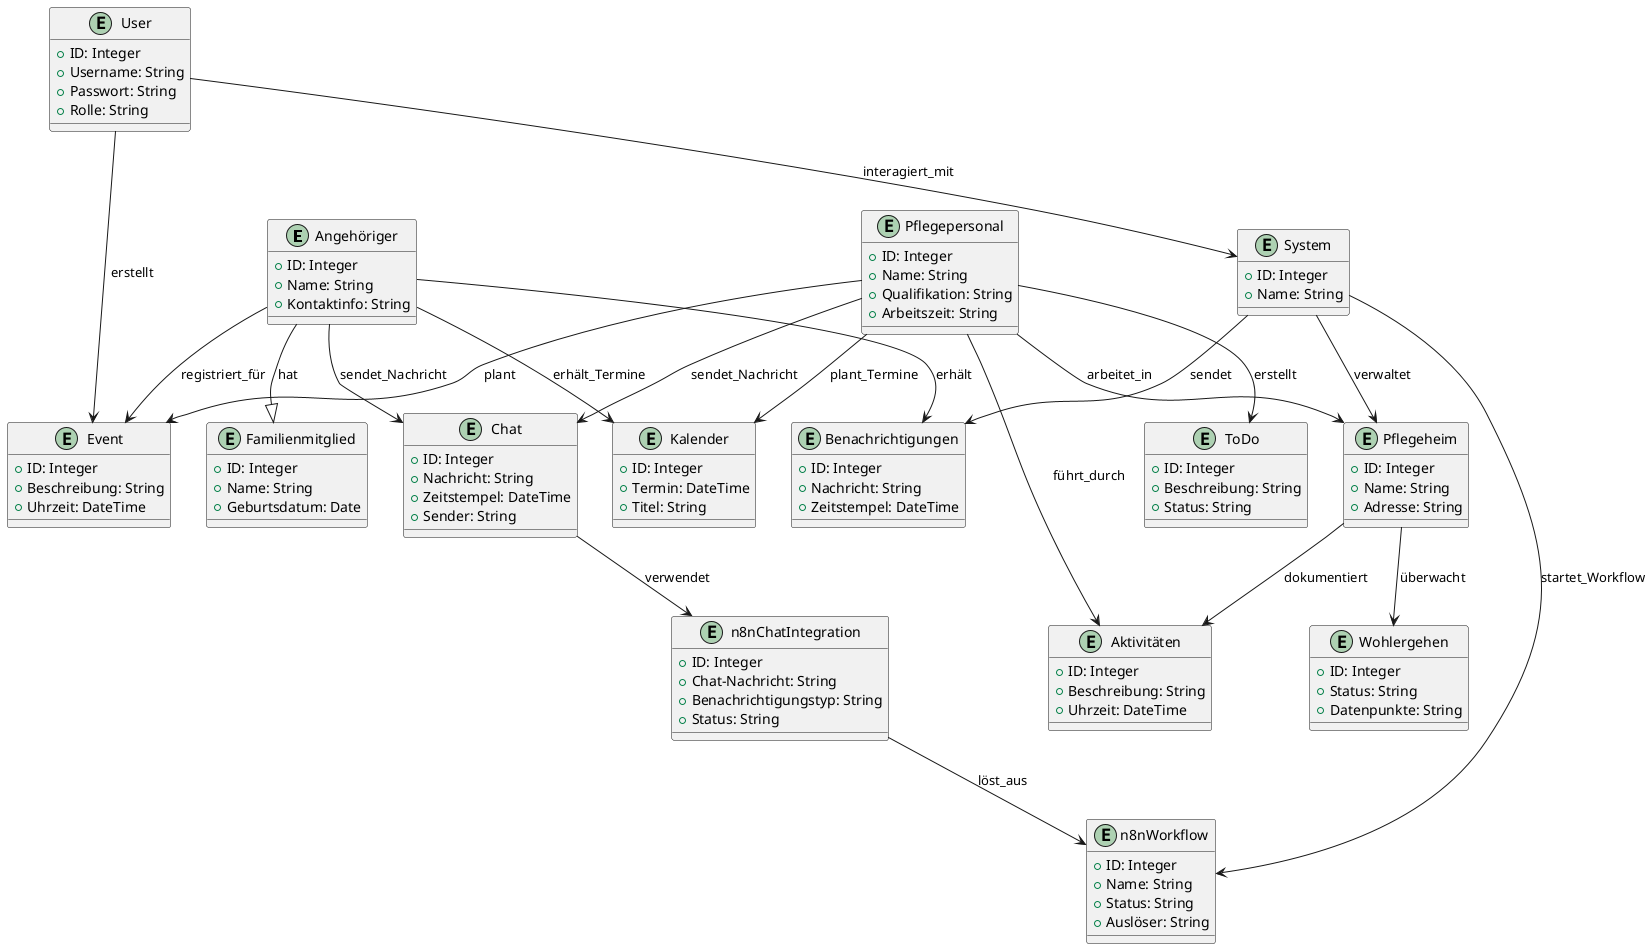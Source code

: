 @startuml

entity "Angehöriger" {
  +ID: Integer
  +Name: String
  +Kontaktinfo: String
}

entity "Pflegepersonal" {
  +ID: Integer
  +Name: String
  +Qualifikation: String
  +Arbeitszeit: String
}

entity "Pflegeheim" {
  +ID: Integer
  +Name: String
  +Adresse: String
}

entity "Familienmitglied" {
  +ID: Integer
  +Name: String
  +Geburtsdatum: Date
}

entity "Wohlergehen" {
  +ID: Integer
  +Status: String
  +Datenpunkte: String
}

entity "Aktivitäten" {
  +ID: Integer
  +Beschreibung: String
  +Uhrzeit: DateTime
}

entity "Benachrichtigungen" {
  +ID: Integer
  +Nachricht: String
  +Zeitstempel: DateTime
}

entity "System" {
  +ID: Integer
  +Name: String
}

entity "Event" {
  +ID: Integer
  +Beschreibung: String
  +Uhrzeit: DateTime
}

entity "ToDo" {
  +ID: Integer
  +Beschreibung: String
  +Status: String
}

entity "Kalender" {
  +ID: Integer
  +Termin: DateTime
  +Titel: String
}

entity "User" {
  +ID: Integer
  +Username: String
  +Passwort: String
  +Rolle: String
}

entity "Chat" {
  +ID: Integer
  +Nachricht: String
  +Zeitstempel: DateTime
  +Sender: String
}

entity "n8nWorkflow" {
  +ID: Integer
  +Name: String
  +Status: String
  +Auslöser: String
}

entity "n8nChatIntegration" {
  +ID: Integer
  +Chat-Nachricht: String
  +Benachrichtigungstyp: String
  +Status: String
}

' Beziehungen
Angehöriger --|> Familienmitglied : hat
Pflegepersonal --> Pflegeheim : arbeitet_in
Pflegeheim --> Wohlergehen : überwacht
Pflegeheim --> Aktivitäten : dokumentiert
Pflegepersonal --> Aktivitäten : führt_durch
Angehöriger --> Benachrichtigungen : erhält
System --> Pflegeheim : verwaltet
Angehöriger --> Event : registriert_für
Pflegepersonal --> Event : plant
Pflegepersonal --> ToDo : erstellt
User --> System : interagiert_mit
System --> Benachrichtigungen : sendet
Angehöriger --> Kalender : erhält_Termine
Pflegepersonal --> Kalender : plant_Termine
User --> Event : erstellt
Angehöriger --> Chat : sendet_Nachricht
Pflegepersonal --> Chat : sendet_Nachricht
Chat --> n8nChatIntegration : verwendet
n8nChatIntegration --> n8nWorkflow : löst_aus
System --> n8nWorkflow : startet_Workflow

@enduml

